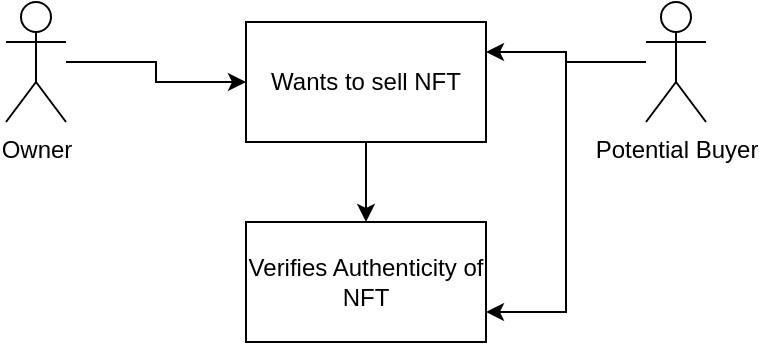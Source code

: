 <mxfile version="20.2.1" type="device"><diagram id="WfH7OkckXglhBGIPG4cM" name="Page-1"><mxGraphModel dx="1038" dy="481" grid="1" gridSize="10" guides="1" tooltips="1" connect="1" arrows="1" fold="1" page="1" pageScale="1" pageWidth="850" pageHeight="1100" math="0" shadow="0"><root><mxCell id="0"/><mxCell id="1" parent="0"/><mxCell id="2wMCOi0s-KmFUdzLN-By-43" style="edgeStyle=orthogonalEdgeStyle;rounded=0;orthogonalLoop=1;jettySize=auto;html=1;" edge="1" parent="1" source="2wMCOi0s-KmFUdzLN-By-20" target="2wMCOi0s-KmFUdzLN-By-41"><mxGeometry relative="1" as="geometry"/></mxCell><mxCell id="2wMCOi0s-KmFUdzLN-By-20" value="Owner" style="shape=umlActor;verticalLabelPosition=bottom;verticalAlign=top;html=1;outlineConnect=0;" vertex="1" parent="1"><mxGeometry x="190" y="260" width="30" height="60" as="geometry"/></mxCell><mxCell id="2wMCOi0s-KmFUdzLN-By-44" style="edgeStyle=orthogonalEdgeStyle;rounded=0;orthogonalLoop=1;jettySize=auto;html=1;entryX=1;entryY=0.25;entryDx=0;entryDy=0;" edge="1" parent="1" source="2wMCOi0s-KmFUdzLN-By-30" target="2wMCOi0s-KmFUdzLN-By-41"><mxGeometry relative="1" as="geometry"/></mxCell><mxCell id="2wMCOi0s-KmFUdzLN-By-46" style="edgeStyle=orthogonalEdgeStyle;rounded=0;orthogonalLoop=1;jettySize=auto;html=1;entryX=1;entryY=0.75;entryDx=0;entryDy=0;" edge="1" parent="1" source="2wMCOi0s-KmFUdzLN-By-30" target="2wMCOi0s-KmFUdzLN-By-42"><mxGeometry relative="1" as="geometry"><Array as="points"><mxPoint x="470" y="290"/><mxPoint x="470" y="415"/></Array></mxGeometry></mxCell><mxCell id="2wMCOi0s-KmFUdzLN-By-30" value="Potential Buyer" style="shape=umlActor;verticalLabelPosition=bottom;verticalAlign=top;html=1;outlineConnect=0;" vertex="1" parent="1"><mxGeometry x="510" y="260" width="30" height="60" as="geometry"/></mxCell><mxCell id="2wMCOi0s-KmFUdzLN-By-45" style="edgeStyle=orthogonalEdgeStyle;rounded=0;orthogonalLoop=1;jettySize=auto;html=1;entryX=0.5;entryY=0;entryDx=0;entryDy=0;" edge="1" parent="1" source="2wMCOi0s-KmFUdzLN-By-41" target="2wMCOi0s-KmFUdzLN-By-42"><mxGeometry relative="1" as="geometry"/></mxCell><mxCell id="2wMCOi0s-KmFUdzLN-By-41" value="Wants to sell NFT" style="rounded=0;whiteSpace=wrap;html=1;" vertex="1" parent="1"><mxGeometry x="310" y="270" width="120" height="60" as="geometry"/></mxCell><mxCell id="2wMCOi0s-KmFUdzLN-By-42" value="Verifies Authenticity of NFT" style="rounded=0;whiteSpace=wrap;html=1;" vertex="1" parent="1"><mxGeometry x="310" y="370" width="120" height="60" as="geometry"/></mxCell></root></mxGraphModel></diagram></mxfile>
